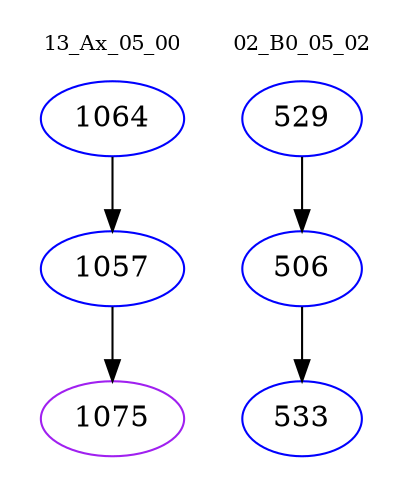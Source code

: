 digraph{
subgraph cluster_0 {
color = white
label = "13_Ax_05_00";
fontsize=10;
T0_1064 [label="1064", color="blue"]
T0_1064 -> T0_1057 [color="black"]
T0_1057 [label="1057", color="blue"]
T0_1057 -> T0_1075 [color="black"]
T0_1075 [label="1075", color="purple"]
}
subgraph cluster_1 {
color = white
label = "02_B0_05_02";
fontsize=10;
T1_529 [label="529", color="blue"]
T1_529 -> T1_506 [color="black"]
T1_506 [label="506", color="blue"]
T1_506 -> T1_533 [color="black"]
T1_533 [label="533", color="blue"]
}
}
